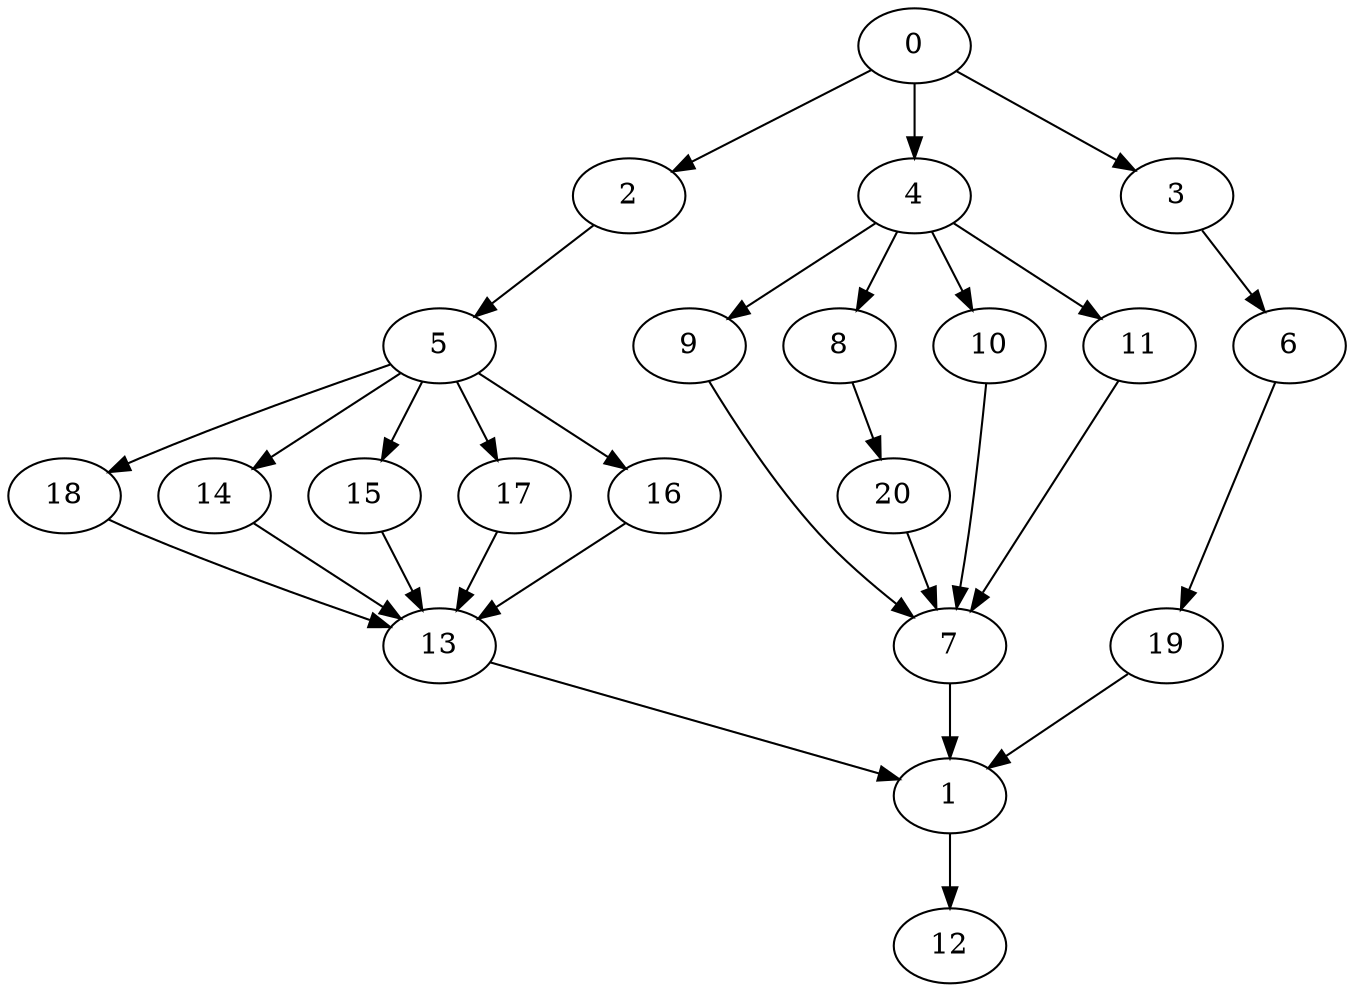 digraph "SeriesParallel-MaxBf-5_Nodes_21_CCR_0.10_WeightType_Random#1" {
	graph ["Duplicate states"=0,
		GraphType=S_P,
		"Max states in OPEN"=0,
		Modes="120000ms; topo-ordered tasks, ; Pruning: task equivalence, fixed order ready list, ; F-value: ; Optimisation: best schedule length (\
SL) optimisation on equal, ",
		NumberOfTasks=21,
		"Pruned using list schedule length"=1,
		"States removed from OPEN"=0,
		TargetSystem="Homogeneous-6",
		"Time to schedule (ms)"=101,
		"Total idle time"=1008,
		"Total schedule length"=698,
		"Total sequential time"=1909,
		"Total states created"=2
	];
	0	["Finish time"=62,
		Processor=0,
		"Start time"=0,
		Weight=62];
	2	["Finish time"=186,
		Processor=0,
		"Start time"=62,
		Weight=124];
	0 -> 2	[Weight=3];
	4	["Finish time"=192,
		Processor=1,
		"Start time"=68,
		Weight=124];
	0 -> 4	[Weight=6];
	3	["Finish time"=226,
		Processor=2,
		"Start time"=71,
		Weight=155];
	0 -> 3	[Weight=9];
	5	["Finish time"=264,
		Processor=0,
		"Start time"=186,
		Weight=78];
	2 -> 5	[Weight=7];
	18	["Finish time"=419,
		Processor=0,
		"Start time"=264,
		Weight=155];
	5 -> 18	[Weight=4];
	14	["Finish time"=383,
		Processor=1,
		"Start time"=274,
		Weight=109];
	5 -> 14	[Weight=10];
	15	["Finish time"=363,
		Processor=2,
		"Start time"=270,
		Weight=93];
	5 -> 15	[Weight=6];
	17	["Finish time"=367,
		Processor=3,
		"Start time"=274,
		Weight=93];
	5 -> 17	[Weight=10];
	16	["Finish time"=345,
		Processor=4,
		"Start time"=267,
		Weight=78];
	5 -> 16	[Weight=3];
	9	["Finish time"=357,
		Processor=5,
		"Start time"=202,
		Weight=155];
	4 -> 9	[Weight=10];
	8	["Finish time"=454,
		Processor=4,
		"Start time"=345,
		Weight=109];
	4 -> 8	[Weight=2];
	10	["Finish time"=394,
		Processor=2,
		"Start time"=363,
		Weight=31];
	4 -> 10	[Weight=10];
	11	["Finish time"=398,
		Processor=3,
		"Start time"=367,
		Weight=31];
	4 -> 11	[Weight=2];
	6	["Finish time"=481,
		Processor=5,
		"Start time"=357,
		Weight=124];
	3 -> 6	[Weight=10];
	13	["Finish time"=543,
		Processor=0,
		"Start time"=419,
		Weight=124];
	18 -> 13	[Weight=9];
	14 -> 13	[Weight=4];
	15 -> 13	[Weight=8];
	17 -> 13	[Weight=4];
	16 -> 13	[Weight=6];
	7	["Finish time"=532,
		Processor=4,
		"Start time"=485,
		Weight=47];
	9 -> 7	[Weight=5];
	20	["Finish time"=485,
		Processor=4,
		"Start time"=454,
		Weight=31];
	8 -> 20	[Weight=7];
	19	["Finish time"=512,
		Processor=5,
		"Start time"=481,
		Weight=31];
	6 -> 19	[Weight=6];
	1	["Finish time"=605,
		Processor=0,
		"Start time"=543,
		Weight=62];
	13 -> 1	[Weight=10];
	10 -> 7	[Weight=8];
	11 -> 7	[Weight=7];
	20 -> 7	[Weight=4];
	7 -> 1	[Weight=4];
	19 -> 1	[Weight=10];
	12	["Finish time"=698,
		Processor=0,
		"Start time"=605,
		Weight=93];
	1 -> 12	[Weight=7];
}
